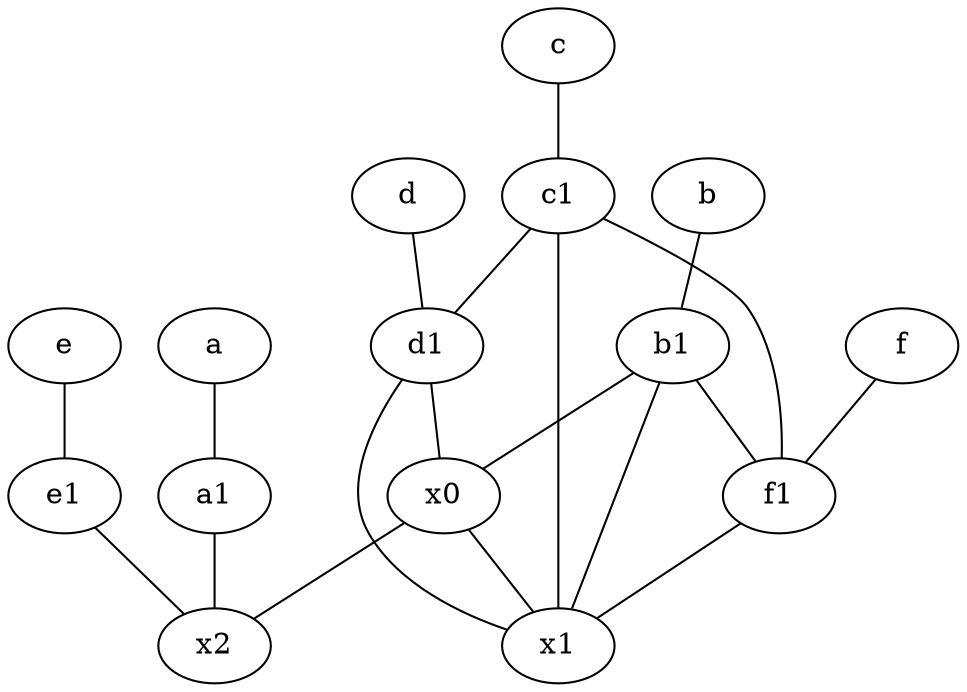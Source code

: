 graph {
	node [labelfontsize=50]
	e [labelfontsize=50 pos="7,9!"]
	x0 [labelfontsize=50]
	a [labelfontsize=50 pos="8,2!"]
	a1 [labelfontsize=50 pos="8,3!"]
	c1 [labelfontsize=50 pos="4.5,3!"]
	b [labelfontsize=50 pos="10,4!"]
	d [labelfontsize=50 pos="2,5!"]
	f [labelfontsize=50 pos="3,9!"]
	d1 [labelfontsize=50 pos="3,5!"]
	e1 [labelfontsize=50 pos="7,7!"]
	f1 [labelfontsize=50 pos="3,8!"]
	c [labelfontsize=50 pos="4.5,2!"]
	b1 [labelfontsize=50 pos="9,4!"]
	x2 [labelfontsize=50]
	x1 [labelfontsize=50]
	c1 -- f1
	f1 -- x1
	b1 -- x1
	a -- a1
	e1 -- x2
	b -- b1
	d -- d1
	x0 -- x1
	c -- c1
	c1 -- x1
	x0 -- x2
	d1 -- x0
	a1 -- x2
	e -- e1
	d1 -- x1
	c1 -- d1
	f -- f1
	b1 -- x0
	b1 -- f1
}
